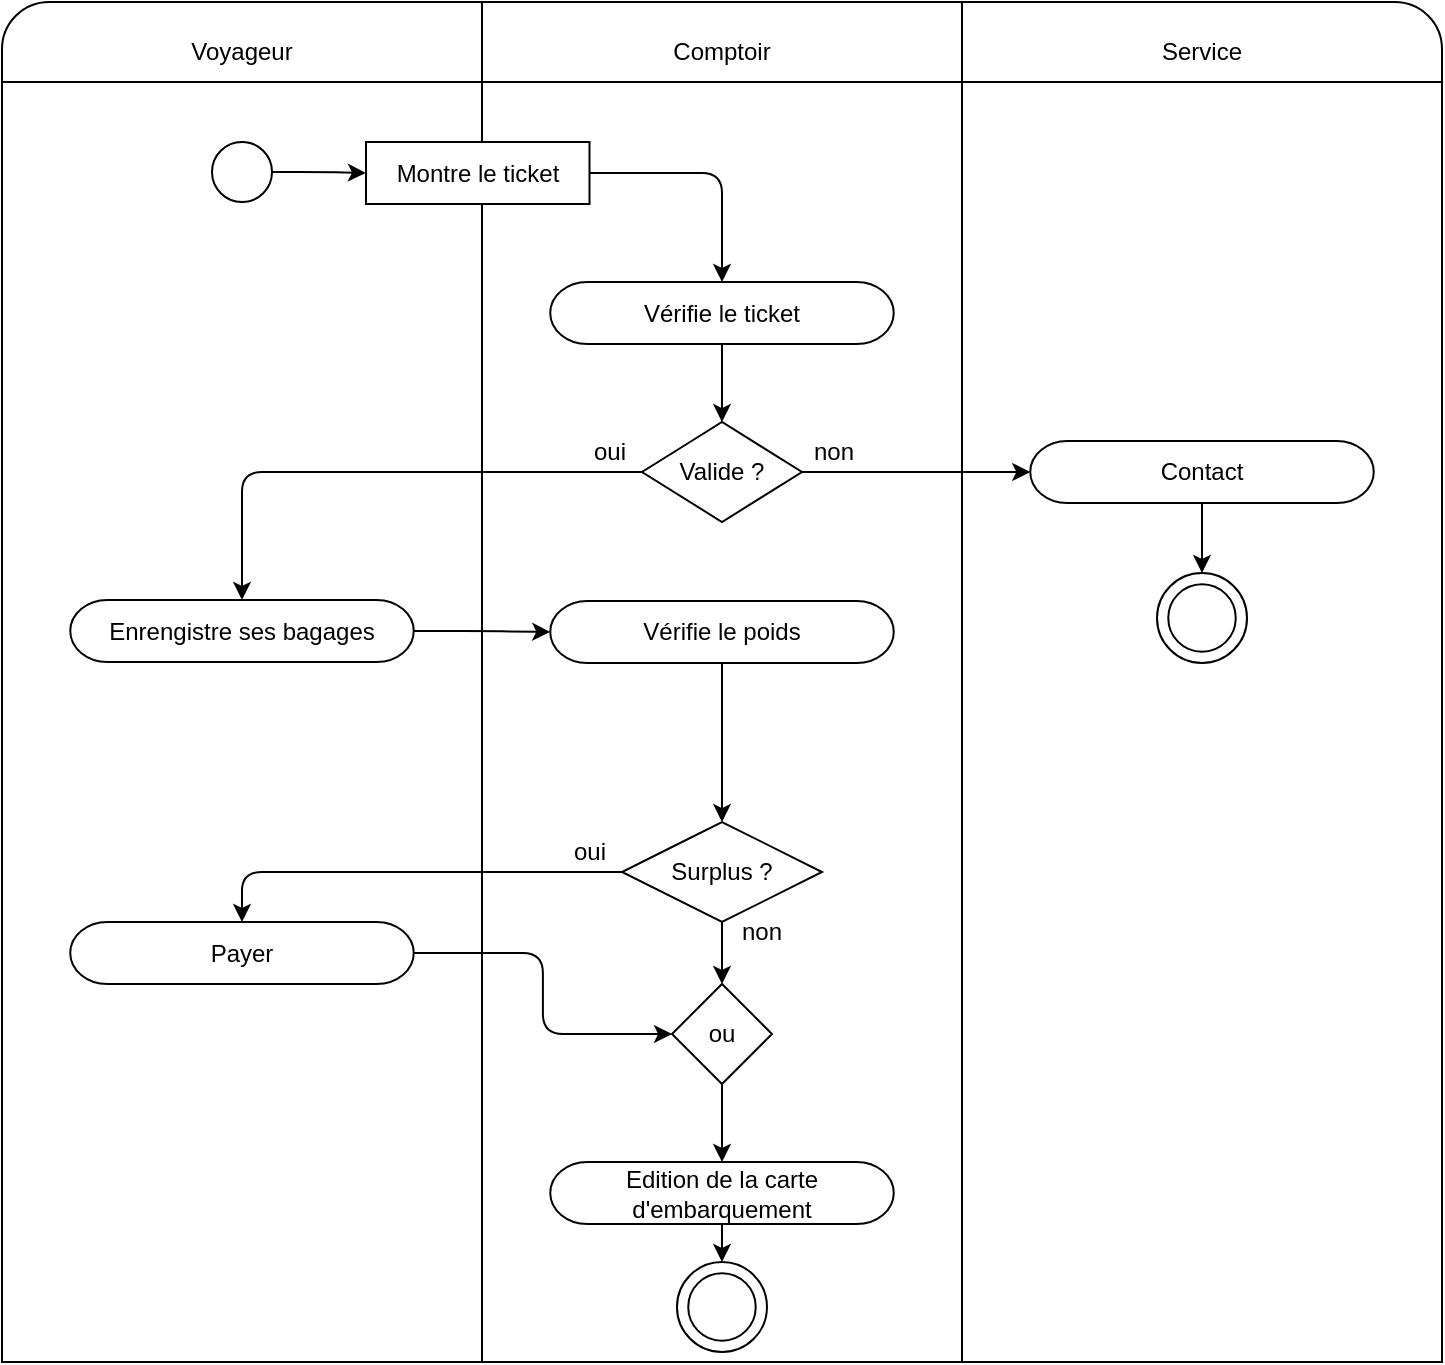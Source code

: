 <mxfile>
    <diagram id="rsEYllGdTQkrbixzOe9x" name="Page-1">
        <mxGraphModel dx="1118" dy="766" grid="1" gridSize="10" guides="1" tooltips="1" connect="1" arrows="1" fold="1" page="1" pageScale="1" pageWidth="827" pageHeight="1169" math="0" shadow="0">
            <root>
                <mxCell id="0"/>
                <mxCell id="1" parent="0"/>
                <mxCell id="2" value="" style="rounded=1;whiteSpace=wrap;html=1;glass=0;arcSize=4;" vertex="1" parent="1">
                    <mxGeometry x="120" y="50" width="720" height="590" as="geometry"/>
                </mxCell>
                <mxCell id="6" value="" style="rounded=0;whiteSpace=wrap;html=1;" vertex="1" parent="1">
                    <mxGeometry x="120" y="90" width="720" height="640" as="geometry"/>
                </mxCell>
                <mxCell id="5" value="" style="rounded=0;whiteSpace=wrap;html=1;" vertex="1" parent="1">
                    <mxGeometry x="360" y="50" width="240" height="590" as="geometry"/>
                </mxCell>
                <mxCell id="7" value="" style="rounded=0;whiteSpace=wrap;html=1;glass=0;" vertex="1" parent="1">
                    <mxGeometry x="360" y="90" width="240" height="640" as="geometry"/>
                </mxCell>
                <mxCell id="8" value="Voyageur" style="text;html=1;strokeColor=none;fillColor=none;align=center;verticalAlign=middle;whiteSpace=wrap;rounded=0;glass=0;" vertex="1" parent="1">
                    <mxGeometry x="210" y="60" width="60" height="30" as="geometry"/>
                </mxCell>
                <mxCell id="9" value="Comptoir" style="text;html=1;strokeColor=none;fillColor=none;align=center;verticalAlign=middle;whiteSpace=wrap;rounded=0;glass=0;" vertex="1" parent="1">
                    <mxGeometry x="450" y="60" width="60" height="30" as="geometry"/>
                </mxCell>
                <mxCell id="10" value="Service" style="text;html=1;strokeColor=none;fillColor=none;align=center;verticalAlign=middle;whiteSpace=wrap;rounded=0;glass=0;" vertex="1" parent="1">
                    <mxGeometry x="690" y="60" width="60" height="30" as="geometry"/>
                </mxCell>
                <mxCell id="18" style="edgeStyle=orthogonalEdgeStyle;html=1;" edge="1" parent="1" source="11" target="12">
                    <mxGeometry relative="1" as="geometry"/>
                </mxCell>
                <mxCell id="11" value="" style="ellipse;whiteSpace=wrap;html=1;aspect=fixed;rounded=1;glass=0;fillColor=#FFFFFF;" vertex="1" parent="1">
                    <mxGeometry x="225" y="120" width="30" height="30" as="geometry"/>
                </mxCell>
                <mxCell id="19" style="edgeStyle=orthogonalEdgeStyle;html=1;exitX=1;exitY=0.5;exitDx=0;exitDy=0;" edge="1" parent="1" source="12" target="13">
                    <mxGeometry relative="1" as="geometry"/>
                </mxCell>
                <mxCell id="12" value="Montre le ticket" style="rounded=1;whiteSpace=wrap;html=1;glass=0;arcSize=0;" vertex="1" parent="1">
                    <mxGeometry x="302" y="120" width="111.75" height="31" as="geometry"/>
                </mxCell>
                <mxCell id="20" style="edgeStyle=orthogonalEdgeStyle;html=1;exitX=0.5;exitY=1;exitDx=0;exitDy=0;" edge="1" parent="1" source="13" target="15">
                    <mxGeometry relative="1" as="geometry"/>
                </mxCell>
                <mxCell id="13" value="Vérifie le ticket" style="rounded=1;whiteSpace=wrap;html=1;glass=0;arcSize=60;" vertex="1" parent="1">
                    <mxGeometry x="394.12" y="190" width="171.75" height="31" as="geometry"/>
                </mxCell>
                <mxCell id="22" style="edgeStyle=orthogonalEdgeStyle;html=1;exitX=1;exitY=0.5;exitDx=0;exitDy=0;" edge="1" parent="1" source="15" target="46">
                    <mxGeometry relative="1" as="geometry">
                        <mxPoint x="697.5" y="285" as="targetPoint"/>
                    </mxGeometry>
                </mxCell>
                <mxCell id="29" style="edgeStyle=orthogonalEdgeStyle;html=1;exitX=0;exitY=0.5;exitDx=0;exitDy=0;" edge="1" parent="1" source="15" target="24">
                    <mxGeometry relative="1" as="geometry"/>
                </mxCell>
                <mxCell id="15" value="Valide ?" style="rhombus;whiteSpace=wrap;html=1;rounded=1;glass=0;arcSize=0;" vertex="1" parent="1">
                    <mxGeometry x="440" y="260" width="80" height="50" as="geometry"/>
                </mxCell>
                <mxCell id="30" style="edgeStyle=orthogonalEdgeStyle;html=1;" edge="1" parent="1" source="24" target="25">
                    <mxGeometry relative="1" as="geometry"/>
                </mxCell>
                <mxCell id="24" value="Enrengistre ses bagages" style="rounded=1;whiteSpace=wrap;html=1;glass=0;arcSize=60;" vertex="1" parent="1">
                    <mxGeometry x="154.13" y="349" width="171.75" height="31" as="geometry"/>
                </mxCell>
                <mxCell id="31" style="edgeStyle=orthogonalEdgeStyle;html=1;" edge="1" parent="1" source="25" target="26">
                    <mxGeometry relative="1" as="geometry"/>
                </mxCell>
                <mxCell id="25" value="Vérifie le poids" style="rounded=1;whiteSpace=wrap;html=1;glass=0;arcSize=60;" vertex="1" parent="1">
                    <mxGeometry x="394.13" y="349.5" width="171.75" height="31" as="geometry"/>
                </mxCell>
                <mxCell id="35" style="edgeStyle=orthogonalEdgeStyle;html=1;entryX=0.5;entryY=0;entryDx=0;entryDy=0;" edge="1" parent="1" source="26" target="54">
                    <mxGeometry relative="1" as="geometry">
                        <mxPoint x="480" y="550" as="targetPoint"/>
                    </mxGeometry>
                </mxCell>
                <mxCell id="38" style="edgeStyle=orthogonalEdgeStyle;html=1;entryX=0.5;entryY=0;entryDx=0;entryDy=0;" edge="1" parent="1" source="26" target="33">
                    <mxGeometry relative="1" as="geometry"/>
                </mxCell>
                <mxCell id="26" value="Surplus ?" style="rhombus;whiteSpace=wrap;html=1;rounded=1;glass=0;arcSize=0;" vertex="1" parent="1">
                    <mxGeometry x="430" y="460" width="100" height="50" as="geometry"/>
                </mxCell>
                <mxCell id="45" style="edgeStyle=orthogonalEdgeStyle;html=1;entryX=0.5;entryY=0;entryDx=0;entryDy=0;" edge="1" parent="1" source="27" target="43">
                    <mxGeometry relative="1" as="geometry"/>
                </mxCell>
                <mxCell id="27" value="Edition de la carte d'embarquement" style="rounded=1;whiteSpace=wrap;html=1;glass=0;arcSize=60;" vertex="1" parent="1">
                    <mxGeometry x="394.13" y="630" width="171.75" height="31" as="geometry"/>
                </mxCell>
                <mxCell id="36" style="edgeStyle=orthogonalEdgeStyle;html=1;entryX=0;entryY=0.5;entryDx=0;entryDy=0;" edge="1" parent="1" source="33" target="54">
                    <mxGeometry relative="1" as="geometry">
                        <mxPoint x="440" y="550" as="targetPoint"/>
                    </mxGeometry>
                </mxCell>
                <mxCell id="33" value="Payer" style="rounded=1;whiteSpace=wrap;html=1;glass=0;arcSize=60;" vertex="1" parent="1">
                    <mxGeometry x="154.12" y="510" width="171.75" height="31" as="geometry"/>
                </mxCell>
                <mxCell id="37" style="edgeStyle=orthogonalEdgeStyle;html=1;exitX=0.5;exitY=1;exitDx=0;exitDy=0;" edge="1" parent="1" source="54" target="27">
                    <mxGeometry relative="1" as="geometry">
                        <mxPoint x="460" y="560" as="sourcePoint"/>
                    </mxGeometry>
                </mxCell>
                <mxCell id="39" value="non" style="text;html=1;strokeColor=none;fillColor=none;align=center;verticalAlign=middle;whiteSpace=wrap;rounded=0;glass=0;" vertex="1" parent="1">
                    <mxGeometry x="505.87" y="260" width="60" height="30" as="geometry"/>
                </mxCell>
                <mxCell id="40" value="non" style="text;html=1;strokeColor=none;fillColor=none;align=center;verticalAlign=middle;whiteSpace=wrap;rounded=0;glass=0;" vertex="1" parent="1">
                    <mxGeometry x="470" y="500" width="60" height="30" as="geometry"/>
                </mxCell>
                <mxCell id="41" value="oui&lt;span style=&quot;color: rgba(0 , 0 , 0 , 0) ; font-family: monospace ; font-size: 0px&quot;&gt;%3CmxGraphModel%3E%3Croot%3E%3CmxCell%20id%3D%220%22%2F%3E%3CmxCell%20id%3D%221%22%20parent%3D%220%22%2F%3E%3CmxCell%20id%3D%222%22%20value%3D%22non%22%20style%3D%22text%3Bhtml%3D1%3BstrokeColor%3Dnone%3BfillColor%3Dnone%3Balign%3Dcenter%3BverticalAlign%3Dmiddle%3BwhiteSpace%3Dwrap%3Brounded%3D0%3Bglass%3D0%3B%22%20vertex%3D%221%22%20parent%3D%221%22%3E%3CmxGeometry%20x%3D%22470%22%20y%3D%22500%22%20width%3D%2260%22%20height%3D%2230%22%20as%3D%22geometry%22%2F%3E%3C%2FmxCell%3E%3C%2Froot%3E%3C%2FmxGraphModel%3E&lt;/span&gt;" style="text;html=1;strokeColor=none;fillColor=none;align=center;verticalAlign=middle;whiteSpace=wrap;rounded=0;glass=0;" vertex="1" parent="1">
                    <mxGeometry x="384" y="460" width="60" height="30" as="geometry"/>
                </mxCell>
                <mxCell id="42" value="oui&lt;span style=&quot;color: rgba(0 , 0 , 0 , 0) ; font-family: monospace ; font-size: 0px&quot;&gt;%3CmxGraphModel%3E%3Croot%3E%3CmxCell%20id%3D%220%22%2F%3E%3CmxCell%20id%3D%221%22%20parent%3D%220%22%2F%3E%3CmxCell%20id%3D%222%22%20value%3D%22non%22%20style%3D%22text%3Bhtml%3D1%3BstrokeColor%3Dnone%3BfillColor%3Dnone%3Balign%3Dcenter%3BverticalAlign%3Dmiddle%3BwhiteSpace%3Dwrap%3Brounded%3D0%3Bglass%3D0%3B%22%20vertex%3D%221%22%20parent%3D%221%22%3E%3CmxGeometry%20x%3D%22470%22%20y%3D%22500%22%20width%3D%2260%22%20height%3D%2230%22%20as%3D%22geometry%22%2F%3E%3C%2FmxCell%3E%3C%2Froot%3E%3C%2FmxGraphModel%3E&lt;/span&gt;" style="text;html=1;strokeColor=none;fillColor=none;align=center;verticalAlign=middle;whiteSpace=wrap;rounded=0;glass=0;" vertex="1" parent="1">
                    <mxGeometry x="394" y="260" width="60" height="30" as="geometry"/>
                </mxCell>
                <mxCell id="43" value="" style="ellipse;whiteSpace=wrap;html=1;aspect=fixed;rounded=1;glass=0;" vertex="1" parent="1">
                    <mxGeometry x="457.49" y="680" width="45" height="45" as="geometry"/>
                </mxCell>
                <mxCell id="44" value="" style="ellipse;whiteSpace=wrap;html=1;aspect=fixed;rounded=1;glass=0;fillColor=#FFFFFF;" vertex="1" parent="1">
                    <mxGeometry x="463.12" y="685.63" width="33.75" height="33.75" as="geometry"/>
                </mxCell>
                <mxCell id="51" style="edgeStyle=orthogonalEdgeStyle;html=1;exitX=0.5;exitY=1;exitDx=0;exitDy=0;entryX=0.5;entryY=0;entryDx=0;entryDy=0;" edge="1" parent="1" source="46" target="49">
                    <mxGeometry relative="1" as="geometry"/>
                </mxCell>
                <mxCell id="46" value="Contact" style="rounded=1;whiteSpace=wrap;html=1;glass=0;arcSize=60;" vertex="1" parent="1">
                    <mxGeometry x="634.13" y="269.5" width="171.75" height="31" as="geometry"/>
                </mxCell>
                <mxCell id="49" value="" style="ellipse;whiteSpace=wrap;html=1;aspect=fixed;rounded=1;glass=0;" vertex="1" parent="1">
                    <mxGeometry x="697.5" y="335.5" width="45" height="45" as="geometry"/>
                </mxCell>
                <mxCell id="50" value="" style="ellipse;whiteSpace=wrap;html=1;aspect=fixed;rounded=1;glass=0;fillColor=#FFFFFF;" vertex="1" parent="1">
                    <mxGeometry x="703.13" y="341.13" width="33.75" height="33.75" as="geometry"/>
                </mxCell>
                <mxCell id="54" value="" style="rhombus;whiteSpace=wrap;html=1;rounded=1;glass=0;fillColor=none;arcSize=0;" vertex="1" parent="1">
                    <mxGeometry x="455" y="541" width="50" height="50" as="geometry"/>
                </mxCell>
                <mxCell id="55" value="ou" style="text;html=1;strokeColor=none;fillColor=none;align=center;verticalAlign=middle;whiteSpace=wrap;rounded=0;glass=0;" vertex="1" parent="1">
                    <mxGeometry x="450.01" y="551" width="60" height="30" as="geometry"/>
                </mxCell>
            </root>
        </mxGraphModel>
    </diagram>
</mxfile>